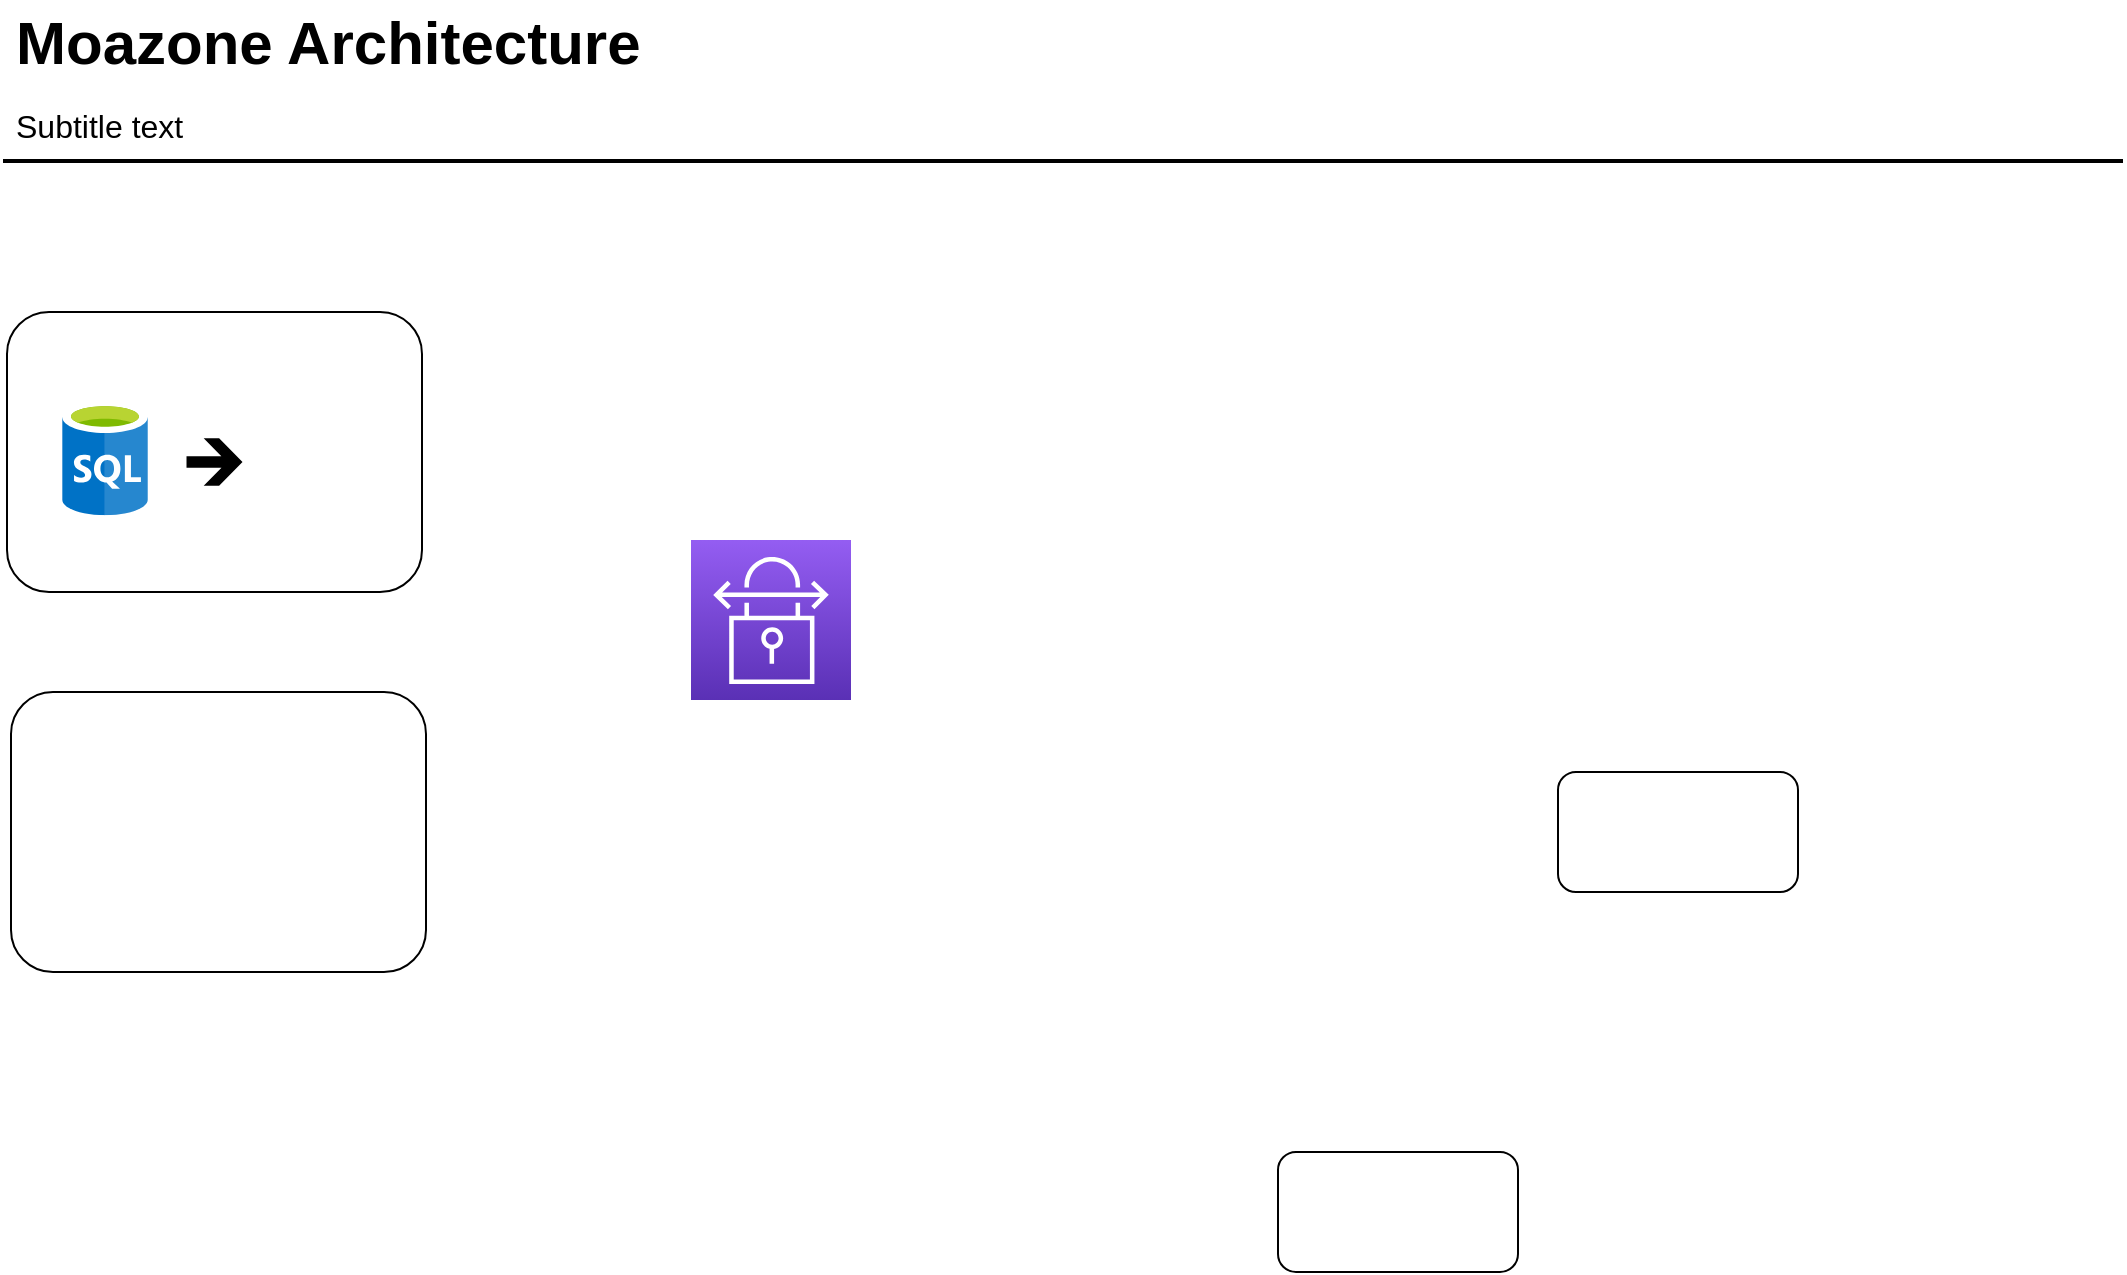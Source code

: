 <mxfile version="20.3.0" type="github">
  <diagram id="Ht1M8jgEwFfnCIfOTk4-" name="Page-1">
    <mxGraphModel dx="526" dy="345" grid="1" gridSize="10" guides="1" tooltips="1" connect="1" arrows="1" fold="1" page="1" pageScale="1" pageWidth="1169" pageHeight="827" math="0" shadow="0">
      <root>
        <mxCell id="0" />
        <mxCell id="1" parent="0" />
        <mxCell id="-QjtrjUzRDEMRZ5MF8oH-47" value="Moazone Architecture" style="text;html=1;resizable=0;points=[];autosize=1;align=left;verticalAlign=top;spacingTop=-4;fontSize=30;fontStyle=1" parent="1" vertex="1">
          <mxGeometry x="56.5" y="64.5" width="340" height="40" as="geometry" />
        </mxCell>
        <mxCell id="-QjtrjUzRDEMRZ5MF8oH-48" value="Subtitle text&lt;br style=&quot;font-size: 16px&quot;&gt;" style="text;html=1;resizable=0;points=[];autosize=1;align=left;verticalAlign=top;spacingTop=-4;fontSize=16;" parent="1" vertex="1">
          <mxGeometry x="56.5" y="114.5" width="100" height="20" as="geometry" />
        </mxCell>
        <mxCell id="SCVMTBWpLvtzJIhz15lM-1" value="" style="line;strokeWidth=2;html=1;fontSize=14;" parent="1" vertex="1">
          <mxGeometry x="52.5" y="139.5" width="1060" height="10" as="geometry" />
        </mxCell>
        <mxCell id="WVheMoRhKIVzaEbbGEJG-1" value="" style="sketch=0;points=[[0,0,0],[0.25,0,0],[0.5,0,0],[0.75,0,0],[1,0,0],[0,1,0],[0.25,1,0],[0.5,1,0],[0.75,1,0],[1,1,0],[0,0.25,0],[0,0.5,0],[0,0.75,0],[1,0.25,0],[1,0.5,0],[1,0.75,0]];outlineConnect=0;fontColor=#232F3E;gradientColor=#945DF2;gradientDirection=north;fillColor=#5A30B5;strokeColor=#ffffff;dashed=0;verticalLabelPosition=bottom;verticalAlign=top;align=center;html=1;fontSize=12;fontStyle=0;aspect=fixed;shape=mxgraph.aws4.resourceIcon;resIcon=mxgraph.aws4.site_to_site_vpn;" vertex="1" parent="1">
          <mxGeometry x="396.5" y="334" width="80" height="80" as="geometry" />
        </mxCell>
        <mxCell id="WVheMoRhKIVzaEbbGEJG-5" value="" style="rounded=1;whiteSpace=wrap;html=1;" vertex="1" parent="1">
          <mxGeometry x="690" y="640" width="120" height="60" as="geometry" />
        </mxCell>
        <mxCell id="WVheMoRhKIVzaEbbGEJG-6" value="" style="rounded=1;whiteSpace=wrap;html=1;" vertex="1" parent="1">
          <mxGeometry x="830" y="450" width="120" height="60" as="geometry" />
        </mxCell>
        <mxCell id="WVheMoRhKIVzaEbbGEJG-7" value="" style="rounded=1;whiteSpace=wrap;html=1;" vertex="1" parent="1">
          <mxGeometry x="54.5" y="220" width="207.5" height="140" as="geometry" />
        </mxCell>
        <mxCell id="WVheMoRhKIVzaEbbGEJG-2" value="" style="shape=image;verticalLabelPosition=bottom;labelBackgroundColor=default;verticalAlign=top;aspect=fixed;imageAspect=0;image=https://cdn-icons-png.flaticon.com/512/195/195488.png;" vertex="1" parent="1">
          <mxGeometry x="63.5" y="190" width="60" height="60" as="geometry" />
        </mxCell>
        <mxCell id="WVheMoRhKIVzaEbbGEJG-8" value="" style="shape=image;html=1;verticalAlign=top;verticalLabelPosition=bottom;labelBackgroundColor=#ffffff;imageAspect=0;aspect=fixed;image=https://cdn3.iconfinder.com/data/icons/cad-database-presentation-spreadsheet-vector-fil-2/512/19-128.png" vertex="1" parent="1">
          <mxGeometry x="184" y="267" width="56" height="56" as="geometry" />
        </mxCell>
        <mxCell id="WVheMoRhKIVzaEbbGEJG-9" value="" style="rounded=1;whiteSpace=wrap;html=1;" vertex="1" parent="1">
          <mxGeometry x="56.5" y="410" width="207.5" height="140" as="geometry" />
        </mxCell>
        <mxCell id="WVheMoRhKIVzaEbbGEJG-10" value="" style="shape=image;verticalLabelPosition=bottom;labelBackgroundColor=default;verticalAlign=top;aspect=fixed;imageAspect=0;image=https://cdn-icons-png.flaticon.com/512/195/195488.png;" vertex="1" parent="1">
          <mxGeometry x="65.5" y="380" width="60" height="60" as="geometry" />
        </mxCell>
        <mxCell id="WVheMoRhKIVzaEbbGEJG-11" value="" style="shape=image;html=1;verticalAlign=top;verticalLabelPosition=bottom;labelBackgroundColor=#ffffff;imageAspect=0;aspect=fixed;image=https://cdn3.iconfinder.com/data/icons/cad-database-presentation-spreadsheet-vector-fil-2/512/19-128.png" vertex="1" parent="1">
          <mxGeometry x="133" y="457" width="56" height="56" as="geometry" />
        </mxCell>
        <mxCell id="WVheMoRhKIVzaEbbGEJG-12" value="" style="sketch=0;aspect=fixed;html=1;points=[];align=center;image;fontSize=12;image=img/lib/mscae/SQL_Database_generic.svg;" vertex="1" parent="1">
          <mxGeometry x="82" y="265" width="43" height="56.58" as="geometry" />
        </mxCell>
        <mxCell id="WVheMoRhKIVzaEbbGEJG-14" value="" style="shape=mxgraph.signs.travel.arrow_north;html=1;pointerEvents=1;fillColor=#000000;strokeColor=none;verticalLabelPosition=bottom;verticalAlign=top;align=center;rotation=90;" vertex="1" parent="1">
          <mxGeometry x="146.4" y="281" width="23.71" height="28" as="geometry" />
        </mxCell>
      </root>
    </mxGraphModel>
  </diagram>
</mxfile>
